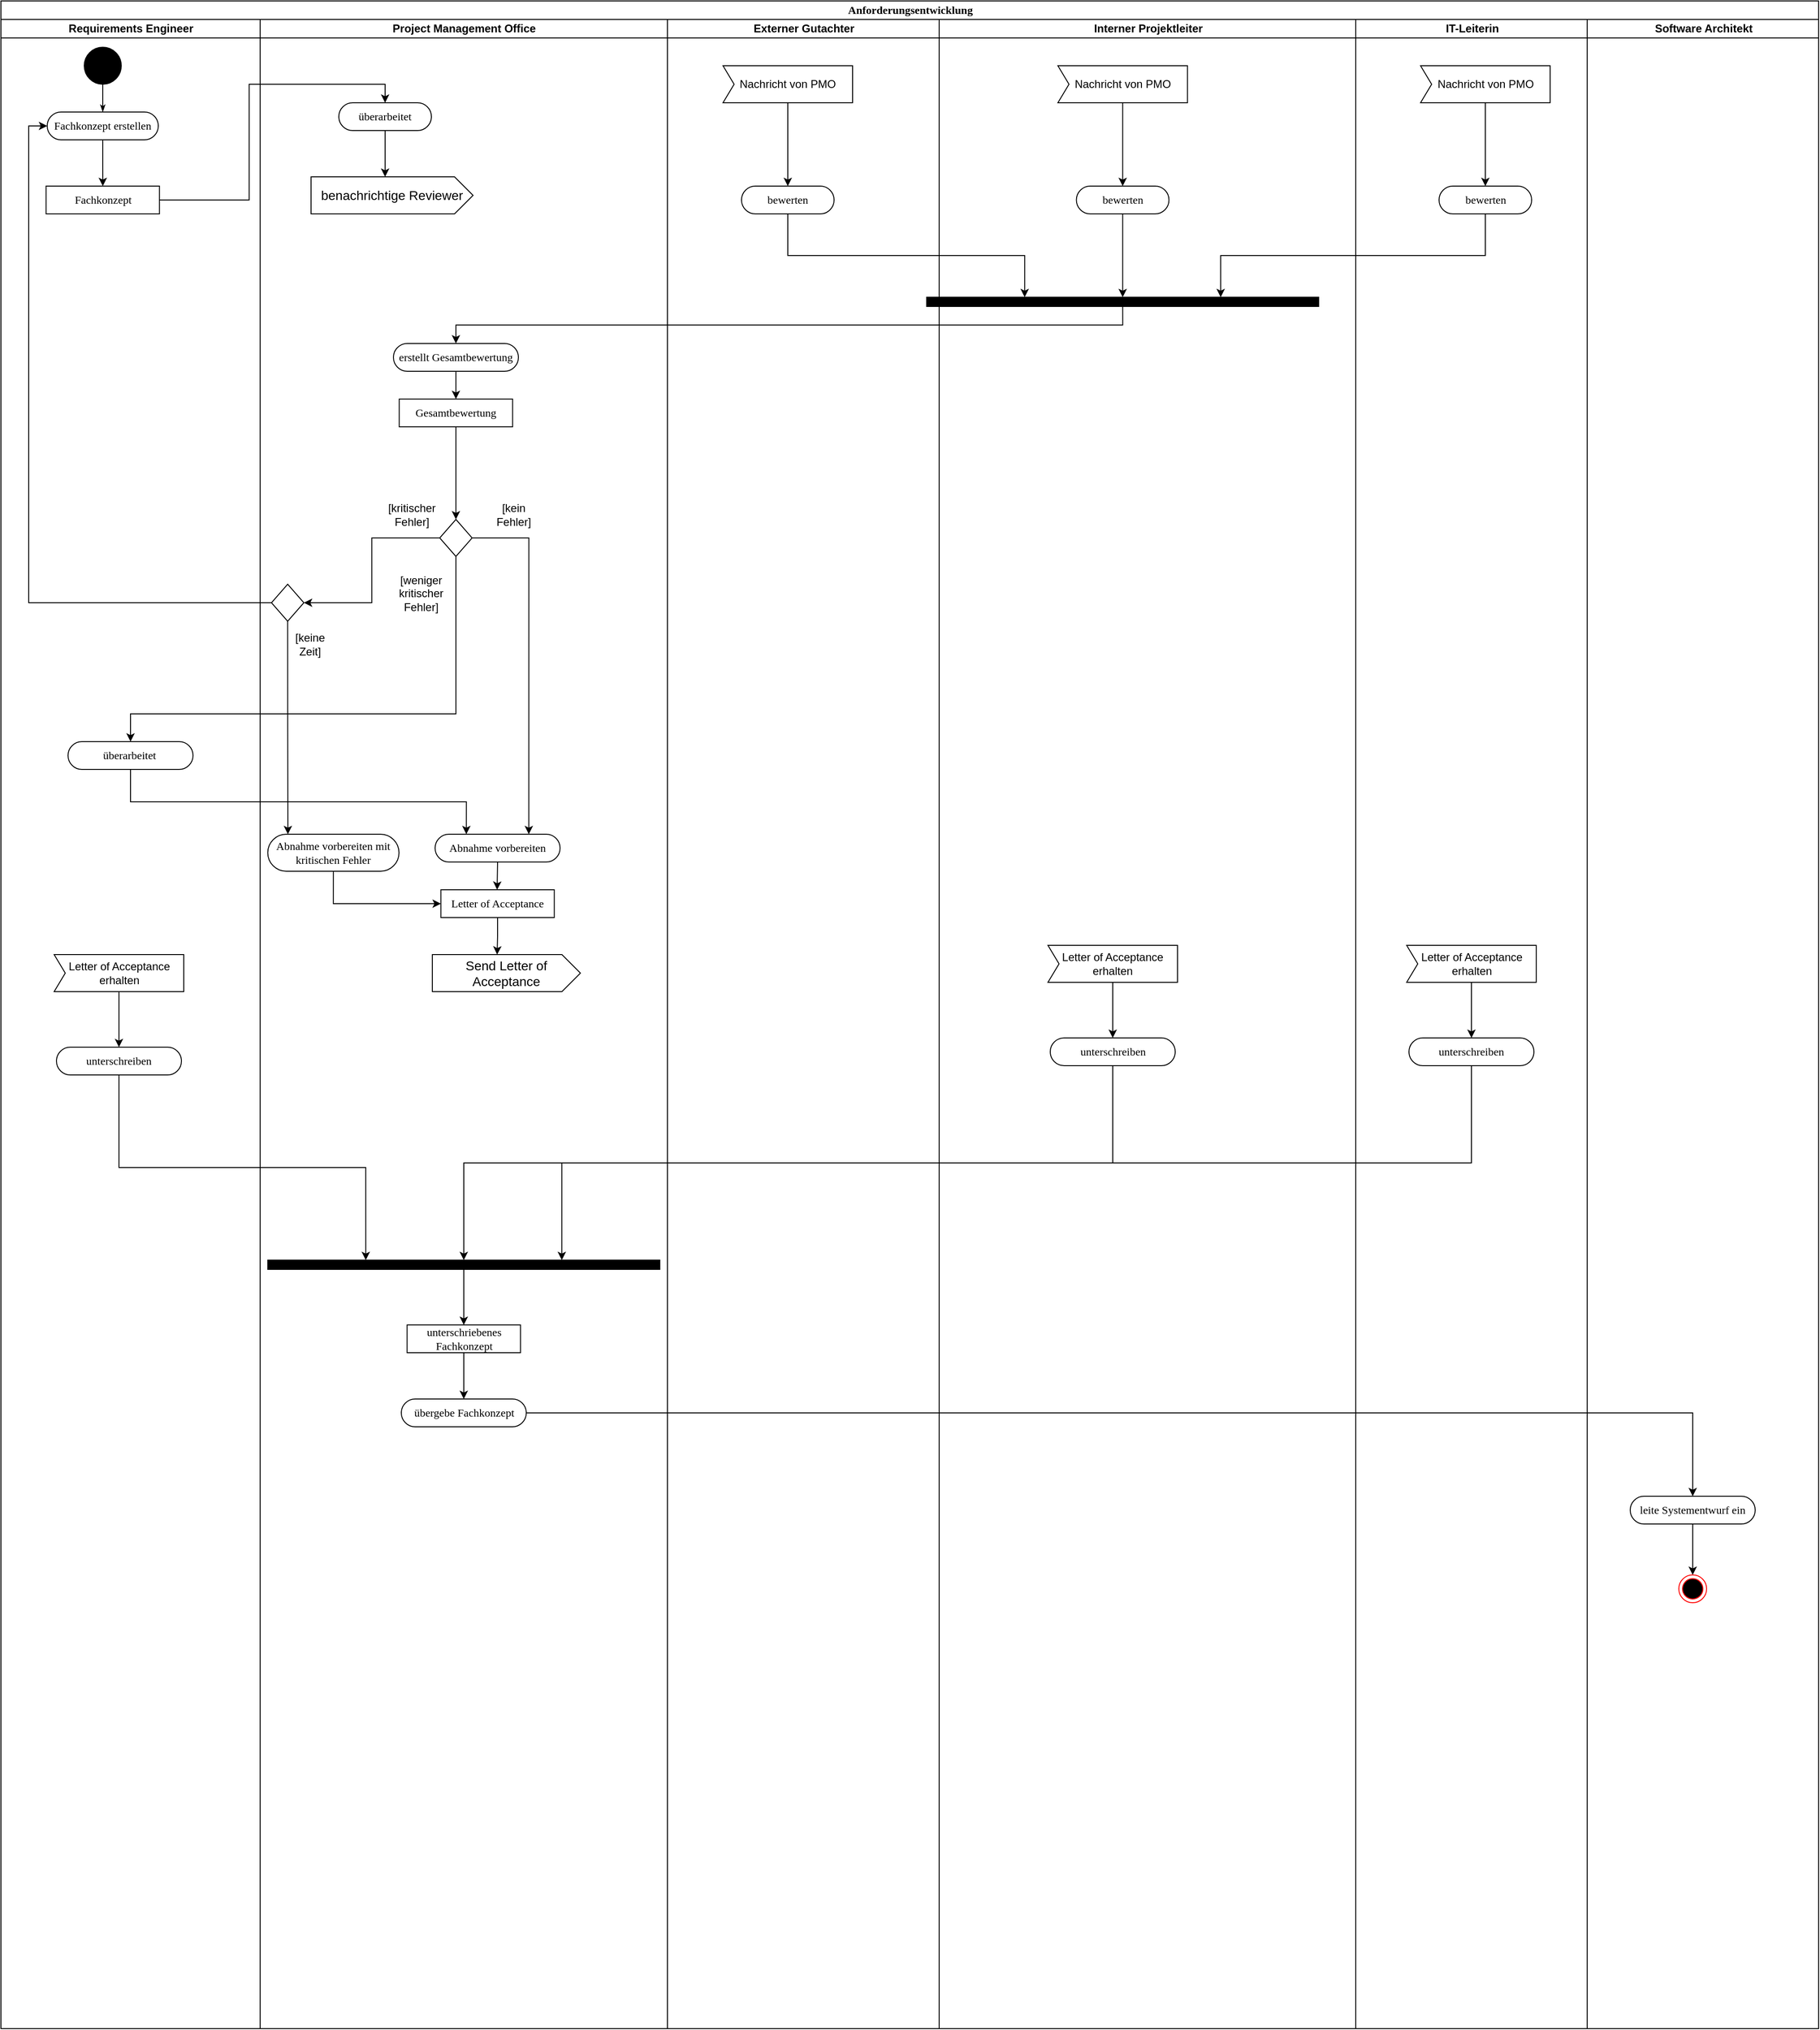 <mxfile version="24.2.7" type="github">
  <diagram name="Page-1" id="0783ab3e-0a74-02c8-0abd-f7b4e66b4bec">
    <mxGraphModel dx="1257" dy="586" grid="1" gridSize="10" guides="1" tooltips="1" connect="1" arrows="1" fold="1" page="1" pageScale="1" pageWidth="850" pageHeight="1100" background="none" math="0" shadow="0">
      <root>
        <mxCell id="0" />
        <mxCell id="1" parent="0" />
        <mxCell id="1c1d494c118603dd-1" value="Anforderungsentwicklung" style="swimlane;html=1;childLayout=stackLayout;startSize=20;rounded=0;shadow=0;comic=0;labelBackgroundColor=none;strokeWidth=1;fontFamily=Verdana;fontSize=12;align=center;" parent="1" vertex="1">
          <mxGeometry x="40" y="20" width="1963.5" height="2190" as="geometry" />
        </mxCell>
        <mxCell id="1c1d494c118603dd-2" value="Requirements Engineer" style="swimlane;html=1;startSize=20;" parent="1c1d494c118603dd-1" vertex="1">
          <mxGeometry y="20" width="280" height="2170" as="geometry" />
        </mxCell>
        <mxCell id="60571a20871a0731-4" value="" style="ellipse;whiteSpace=wrap;html=1;rounded=0;shadow=0;comic=0;labelBackgroundColor=none;strokeWidth=1;fillColor=#000000;fontFamily=Verdana;fontSize=12;align=center;" parent="1c1d494c118603dd-2" vertex="1">
          <mxGeometry x="90" y="30" width="40" height="40" as="geometry" />
        </mxCell>
        <mxCell id="pIcPM3kmBpWuhy6s9xmB-65" style="edgeStyle=orthogonalEdgeStyle;rounded=0;orthogonalLoop=1;jettySize=auto;html=1;exitX=0.5;exitY=1;exitDx=0;exitDy=0;" parent="1c1d494c118603dd-2" source="60571a20871a0731-8" target="pIcPM3kmBpWuhy6s9xmB-63" edge="1">
          <mxGeometry relative="1" as="geometry" />
        </mxCell>
        <mxCell id="60571a20871a0731-8" value="Fachkonzept erstellen" style="rounded=1;whiteSpace=wrap;html=1;shadow=0;comic=0;labelBackgroundColor=none;strokeWidth=1;fontFamily=Verdana;fontSize=12;align=center;arcSize=50;" parent="1c1d494c118603dd-2" vertex="1">
          <mxGeometry x="50" y="100" width="120" height="30" as="geometry" />
        </mxCell>
        <mxCell id="1c1d494c118603dd-27" style="edgeStyle=orthogonalEdgeStyle;rounded=0;html=1;labelBackgroundColor=none;startArrow=none;startFill=0;startSize=5;endArrow=classicThin;endFill=1;endSize=5;jettySize=auto;orthogonalLoop=1;strokeWidth=1;fontFamily=Verdana;fontSize=12" parent="1c1d494c118603dd-2" source="60571a20871a0731-4" target="60571a20871a0731-8" edge="1">
          <mxGeometry relative="1" as="geometry" />
        </mxCell>
        <mxCell id="pIcPM3kmBpWuhy6s9xmB-63" value="Fachkonzept" style="rounded=0;whiteSpace=wrap;html=1;shadow=0;comic=0;labelBackgroundColor=none;strokeWidth=1;fontFamily=Verdana;fontSize=12;align=center;arcSize=50;" parent="1c1d494c118603dd-2" vertex="1">
          <mxGeometry x="48.75" y="180" width="122.5" height="30" as="geometry" />
        </mxCell>
        <mxCell id="pIcPM3kmBpWuhy6s9xmB-117" value="überarbeitet&amp;nbsp;" style="rounded=1;whiteSpace=wrap;html=1;shadow=0;comic=0;labelBackgroundColor=none;strokeWidth=1;fontFamily=Verdana;fontSize=12;align=center;arcSize=50;" parent="1c1d494c118603dd-2" vertex="1">
          <mxGeometry x="72.5" y="780" width="135" height="30" as="geometry" />
        </mxCell>
        <mxCell id="pIcPM3kmBpWuhy6s9xmB-146" style="edgeStyle=orthogonalEdgeStyle;rounded=0;orthogonalLoop=1;jettySize=auto;html=1;exitX=0.5;exitY=0;exitDx=0;exitDy=0;exitPerimeter=0;entryX=0.5;entryY=0;entryDx=0;entryDy=0;" parent="1c1d494c118603dd-2" source="pIcPM3kmBpWuhy6s9xmB-147" target="pIcPM3kmBpWuhy6s9xmB-148" edge="1">
          <mxGeometry relative="1" as="geometry" />
        </mxCell>
        <mxCell id="pIcPM3kmBpWuhy6s9xmB-147" value="Letter of Acceptance erhalten" style="shape=mxgraph.sysml.accEvent;flipH=1;whiteSpace=wrap;align=center;html=1;direction=west;" parent="1c1d494c118603dd-2" vertex="1">
          <mxGeometry x="57.5" y="1010" width="140" height="40" as="geometry" />
        </mxCell>
        <mxCell id="pIcPM3kmBpWuhy6s9xmB-148" value="unterschreiben" style="rounded=1;whiteSpace=wrap;html=1;shadow=0;comic=0;labelBackgroundColor=none;strokeWidth=1;fontFamily=Verdana;fontSize=12;align=center;arcSize=50;" parent="1c1d494c118603dd-2" vertex="1">
          <mxGeometry x="60" y="1110" width="135" height="30" as="geometry" />
        </mxCell>
        <mxCell id="pIcPM3kmBpWuhy6s9xmB-67" style="edgeStyle=orthogonalEdgeStyle;rounded=0;orthogonalLoop=1;jettySize=auto;html=1;exitX=1;exitY=0.5;exitDx=0;exitDy=0;entryX=0.5;entryY=0;entryDx=0;entryDy=0;" parent="1c1d494c118603dd-1" source="pIcPM3kmBpWuhy6s9xmB-63" target="pIcPM3kmBpWuhy6s9xmB-66" edge="1">
          <mxGeometry relative="1" as="geometry" />
        </mxCell>
        <mxCell id="pIcPM3kmBpWuhy6s9xmB-99" style="edgeStyle=orthogonalEdgeStyle;rounded=0;orthogonalLoop=1;jettySize=auto;html=1;exitX=0.5;exitY=1;exitDx=0;exitDy=0;entryX=0.5;entryY=0;entryDx=0;entryDy=0;" parent="1c1d494c118603dd-1" source="pIcPM3kmBpWuhy6s9xmB-87" target="pIcPM3kmBpWuhy6s9xmB-94" edge="1">
          <mxGeometry relative="1" as="geometry" />
        </mxCell>
        <mxCell id="1c1d494c118603dd-3" value="Project Management Office" style="swimlane;html=1;startSize=20;" parent="1c1d494c118603dd-1" vertex="1">
          <mxGeometry x="280" y="20" width="440" height="2170" as="geometry" />
        </mxCell>
        <mxCell id="pIcPM3kmBpWuhy6s9xmB-70" style="edgeStyle=orthogonalEdgeStyle;rounded=0;orthogonalLoop=1;jettySize=auto;html=1;exitX=0.5;exitY=1;exitDx=0;exitDy=0;" parent="1c1d494c118603dd-3" source="pIcPM3kmBpWuhy6s9xmB-66" edge="1">
          <mxGeometry relative="1" as="geometry">
            <mxPoint x="135" y="170" as="targetPoint" />
          </mxGeometry>
        </mxCell>
        <mxCell id="pIcPM3kmBpWuhy6s9xmB-66" value="überarbeitet" style="rounded=1;whiteSpace=wrap;html=1;shadow=0;comic=0;labelBackgroundColor=none;strokeWidth=1;fontFamily=Verdana;fontSize=12;align=center;arcSize=50;" parent="1c1d494c118603dd-3" vertex="1">
          <mxGeometry x="85" y="90" width="100" height="30" as="geometry" />
        </mxCell>
        <mxCell id="pIcPM3kmBpWuhy6s9xmB-73" value="benachrichtige Reviewer" style="html=1;shape=mxgraph.infographic.ribbonSimple;notch1=0;notch2=20;align=center;verticalAlign=middle;fontSize=14;fontStyle=0;fillColor=#FFFFFF;whiteSpace=wrap;" parent="1c1d494c118603dd-3" vertex="1">
          <mxGeometry x="55" y="170" width="175" height="40" as="geometry" />
        </mxCell>
        <mxCell id="pIcPM3kmBpWuhy6s9xmB-154" style="edgeStyle=orthogonalEdgeStyle;rounded=0;orthogonalLoop=1;jettySize=auto;html=1;exitX=0.5;exitY=1;exitDx=0;exitDy=0;entryX=0.5;entryY=0;entryDx=0;entryDy=0;" parent="1c1d494c118603dd-3" source="pIcPM3kmBpWuhy6s9xmB-149" target="ZFWCdyX9ZIramkiiMKNh-4" edge="1">
          <mxGeometry relative="1" as="geometry">
            <mxPoint x="360" y="1390" as="targetPoint" />
          </mxGeometry>
        </mxCell>
        <mxCell id="pIcPM3kmBpWuhy6s9xmB-149" value="" style="whiteSpace=wrap;html=1;rounded=0;shadow=0;comic=0;labelBackgroundColor=none;strokeWidth=1;fillColor=#000000;fontFamily=Verdana;fontSize=12;align=center;rotation=0;" parent="1c1d494c118603dd-3" vertex="1">
          <mxGeometry x="8.25" y="1340" width="423.5" height="10" as="geometry" />
        </mxCell>
        <mxCell id="pIcPM3kmBpWuhy6s9xmB-153" value="übergebe Fachkonzept" style="rounded=1;whiteSpace=wrap;html=1;shadow=0;comic=0;labelBackgroundColor=none;strokeWidth=1;fontFamily=Verdana;fontSize=12;align=center;arcSize=50;" parent="1c1d494c118603dd-3" vertex="1">
          <mxGeometry x="152.5" y="1490" width="135" height="30" as="geometry" />
        </mxCell>
        <mxCell id="pIcPM3kmBpWuhy6s9xmB-100" style="edgeStyle=orthogonalEdgeStyle;rounded=0;orthogonalLoop=1;jettySize=auto;html=1;entryX=0.5;entryY=0;entryDx=0;entryDy=0;exitX=0.5;exitY=1;exitDx=0;exitDy=0;" parent="1c1d494c118603dd-3" source="ZFWCdyX9ZIramkiiMKNh-2" target="pIcPM3kmBpWuhy6s9xmB-102" edge="1">
          <mxGeometry relative="1" as="geometry">
            <mxPoint x="139" y="560" as="targetPoint" />
            <mxPoint x="350" y="480" as="sourcePoint" />
          </mxGeometry>
        </mxCell>
        <mxCell id="ZFWCdyX9ZIramkiiMKNh-3" style="edgeStyle=orthogonalEdgeStyle;rounded=0;orthogonalLoop=1;jettySize=auto;html=1;exitX=0.5;exitY=1;exitDx=0;exitDy=0;entryX=0.5;entryY=0;entryDx=0;entryDy=0;" edge="1" parent="1c1d494c118603dd-3" source="pIcPM3kmBpWuhy6s9xmB-94" target="ZFWCdyX9ZIramkiiMKNh-2">
          <mxGeometry relative="1" as="geometry" />
        </mxCell>
        <mxCell id="pIcPM3kmBpWuhy6s9xmB-94" value="erstellt Gesamtbewertung" style="rounded=1;whiteSpace=wrap;html=1;shadow=0;comic=0;labelBackgroundColor=none;strokeWidth=1;fontFamily=Verdana;fontSize=12;align=center;arcSize=50;" parent="1c1d494c118603dd-3" vertex="1">
          <mxGeometry x="144" y="350" width="135" height="30" as="geometry" />
        </mxCell>
        <mxCell id="pIcPM3kmBpWuhy6s9xmB-120" style="edgeStyle=orthogonalEdgeStyle;rounded=0;orthogonalLoop=1;jettySize=auto;html=1;exitX=1;exitY=0.5;exitDx=0;exitDy=0;entryX=0.75;entryY=0;entryDx=0;entryDy=0;" parent="1c1d494c118603dd-3" source="pIcPM3kmBpWuhy6s9xmB-102" target="pIcPM3kmBpWuhy6s9xmB-119" edge="1">
          <mxGeometry relative="1" as="geometry">
            <mxPoint x="254" y="560" as="sourcePoint" />
            <mxPoint x="276.5" y="870" as="targetPoint" />
          </mxGeometry>
        </mxCell>
        <mxCell id="pIcPM3kmBpWuhy6s9xmB-102" value="" style="rhombus;whiteSpace=wrap;html=1;" parent="1c1d494c118603dd-3" vertex="1">
          <mxGeometry x="194" y="540" width="35" height="40" as="geometry" />
        </mxCell>
        <mxCell id="pIcPM3kmBpWuhy6s9xmB-105" value="[kritischer Fehler]" style="text;html=1;align=center;verticalAlign=middle;whiteSpace=wrap;rounded=0;" parent="1c1d494c118603dd-3" vertex="1">
          <mxGeometry x="134" y="520" width="60" height="30" as="geometry" />
        </mxCell>
        <mxCell id="pIcPM3kmBpWuhy6s9xmB-106" value="[weniger&lt;div&gt;kritischer Fehler]&lt;/div&gt;" style="text;html=1;align=center;verticalAlign=middle;whiteSpace=wrap;rounded=0;" parent="1c1d494c118603dd-3" vertex="1">
          <mxGeometry x="144" y="605" width="60" height="30" as="geometry" />
        </mxCell>
        <mxCell id="pIcPM3kmBpWuhy6s9xmB-119" value="Abnahme vorbereiten" style="rounded=1;whiteSpace=wrap;html=1;shadow=0;comic=0;labelBackgroundColor=none;strokeWidth=1;fontFamily=Verdana;fontSize=12;align=center;arcSize=50;" parent="1c1d494c118603dd-3" vertex="1">
          <mxGeometry x="189" y="880" width="135" height="30" as="geometry" />
        </mxCell>
        <mxCell id="pIcPM3kmBpWuhy6s9xmB-121" value="[kein Fehler]" style="text;html=1;align=center;verticalAlign=middle;whiteSpace=wrap;rounded=0;" parent="1c1d494c118603dd-3" vertex="1">
          <mxGeometry x="244" y="520" width="60" height="30" as="geometry" />
        </mxCell>
        <mxCell id="pIcPM3kmBpWuhy6s9xmB-134" value="Send Letter of Acceptance" style="html=1;shape=mxgraph.infographic.ribbonSimple;notch1=0;notch2=20;align=center;verticalAlign=middle;fontSize=14;fontStyle=0;fillColor=#FFFFFF;whiteSpace=wrap;" parent="1c1d494c118603dd-3" vertex="1">
          <mxGeometry x="186" y="1010" width="160" height="40" as="geometry" />
        </mxCell>
        <mxCell id="pIcPM3kmBpWuhy6s9xmB-135" style="edgeStyle=orthogonalEdgeStyle;rounded=0;orthogonalLoop=1;jettySize=auto;html=1;exitX=0.5;exitY=1;exitDx=0;exitDy=0;" parent="1c1d494c118603dd-3" source="pIcPM3kmBpWuhy6s9xmB-119" edge="1">
          <mxGeometry relative="1" as="geometry">
            <mxPoint x="256" y="940" as="targetPoint" />
          </mxGeometry>
        </mxCell>
        <mxCell id="pIcPM3kmBpWuhy6s9xmB-125" value="" style="rhombus;whiteSpace=wrap;html=1;" parent="1c1d494c118603dd-3" vertex="1">
          <mxGeometry x="12.25" y="610" width="35" height="40" as="geometry" />
        </mxCell>
        <mxCell id="pIcPM3kmBpWuhy6s9xmB-131" style="edgeStyle=orthogonalEdgeStyle;rounded=0;orthogonalLoop=1;jettySize=auto;html=1;exitX=0;exitY=0.5;exitDx=0;exitDy=0;entryX=1;entryY=0.5;entryDx=0;entryDy=0;" parent="1c1d494c118603dd-3" source="pIcPM3kmBpWuhy6s9xmB-102" target="pIcPM3kmBpWuhy6s9xmB-125" edge="1">
          <mxGeometry relative="1" as="geometry" />
        </mxCell>
        <mxCell id="pIcPM3kmBpWuhy6s9xmB-132" style="edgeStyle=orthogonalEdgeStyle;rounded=0;orthogonalLoop=1;jettySize=auto;html=1;exitX=0.5;exitY=1;exitDx=0;exitDy=0;" parent="1c1d494c118603dd-3" source="pIcPM3kmBpWuhy6s9xmB-125" edge="1">
          <mxGeometry relative="1" as="geometry">
            <mxPoint x="30" y="880" as="targetPoint" />
          </mxGeometry>
        </mxCell>
        <mxCell id="pIcPM3kmBpWuhy6s9xmB-133" value="[keine Zeit]" style="text;html=1;align=center;verticalAlign=middle;whiteSpace=wrap;rounded=0;" parent="1c1d494c118603dd-3" vertex="1">
          <mxGeometry x="24" y="660" width="60" height="30" as="geometry" />
        </mxCell>
        <mxCell id="ZFWCdyX9ZIramkiiMKNh-2" value="Gesamtbewertung" style="rounded=0;whiteSpace=wrap;html=1;shadow=0;comic=0;labelBackgroundColor=none;strokeWidth=1;fontFamily=Verdana;fontSize=12;align=center;arcSize=50;" vertex="1" parent="1c1d494c118603dd-3">
          <mxGeometry x="150.25" y="410" width="122.5" height="30" as="geometry" />
        </mxCell>
        <mxCell id="ZFWCdyX9ZIramkiiMKNh-5" style="edgeStyle=orthogonalEdgeStyle;rounded=0;orthogonalLoop=1;jettySize=auto;html=1;exitX=0.5;exitY=1;exitDx=0;exitDy=0;" edge="1" parent="1c1d494c118603dd-3" source="ZFWCdyX9ZIramkiiMKNh-4">
          <mxGeometry relative="1" as="geometry">
            <mxPoint x="220" y="1430" as="targetPoint" />
          </mxGeometry>
        </mxCell>
        <mxCell id="ZFWCdyX9ZIramkiiMKNh-6" style="edgeStyle=orthogonalEdgeStyle;rounded=0;orthogonalLoop=1;jettySize=auto;html=1;exitX=0.5;exitY=1;exitDx=0;exitDy=0;entryX=0.5;entryY=0;entryDx=0;entryDy=0;" edge="1" parent="1c1d494c118603dd-3" source="ZFWCdyX9ZIramkiiMKNh-4" target="pIcPM3kmBpWuhy6s9xmB-153">
          <mxGeometry relative="1" as="geometry" />
        </mxCell>
        <mxCell id="ZFWCdyX9ZIramkiiMKNh-4" value="unterschriebenes Fachkonzept" style="rounded=0;whiteSpace=wrap;html=1;shadow=0;comic=0;labelBackgroundColor=none;strokeWidth=1;fontFamily=Verdana;fontSize=12;align=center;arcSize=50;" vertex="1" parent="1c1d494c118603dd-3">
          <mxGeometry x="158.75" y="1410" width="122.5" height="30" as="geometry" />
        </mxCell>
        <mxCell id="ZFWCdyX9ZIramkiiMKNh-7" value="Letter of Acceptance" style="rounded=0;whiteSpace=wrap;html=1;shadow=0;comic=0;labelBackgroundColor=none;strokeWidth=1;fontFamily=Verdana;fontSize=12;align=center;arcSize=50;" vertex="1" parent="1c1d494c118603dd-3">
          <mxGeometry x="195.25" y="940" width="122.5" height="30" as="geometry" />
        </mxCell>
        <mxCell id="ZFWCdyX9ZIramkiiMKNh-8" style="edgeStyle=orthogonalEdgeStyle;rounded=0;orthogonalLoop=1;jettySize=auto;html=1;exitX=0.5;exitY=1;exitDx=0;exitDy=0;entryX=0;entryY=0;entryDx=70;entryDy=0;entryPerimeter=0;" edge="1" parent="1c1d494c118603dd-3" source="ZFWCdyX9ZIramkiiMKNh-7" target="pIcPM3kmBpWuhy6s9xmB-134">
          <mxGeometry relative="1" as="geometry" />
        </mxCell>
        <mxCell id="ZFWCdyX9ZIramkiiMKNh-10" style="edgeStyle=orthogonalEdgeStyle;rounded=0;orthogonalLoop=1;jettySize=auto;html=1;exitX=0.5;exitY=1;exitDx=0;exitDy=0;entryX=0;entryY=0.5;entryDx=0;entryDy=0;" edge="1" parent="1c1d494c118603dd-3" source="ZFWCdyX9ZIramkiiMKNh-9" target="ZFWCdyX9ZIramkiiMKNh-7">
          <mxGeometry relative="1" as="geometry" />
        </mxCell>
        <mxCell id="ZFWCdyX9ZIramkiiMKNh-9" value="Abnahme vorbereiten mit kritischen Fehler" style="rounded=1;whiteSpace=wrap;html=1;shadow=0;comic=0;labelBackgroundColor=none;strokeWidth=1;fontFamily=Verdana;fontSize=12;align=center;arcSize=50;" vertex="1" parent="1c1d494c118603dd-3">
          <mxGeometry x="8.25" y="880" width="141.75" height="40" as="geometry" />
        </mxCell>
        <mxCell id="pIcPM3kmBpWuhy6s9xmB-33" value="Externer Gutachter" style="swimlane;html=1;startSize=20;" parent="1c1d494c118603dd-1" vertex="1">
          <mxGeometry x="720" y="20" width="293.5" height="2170" as="geometry" />
        </mxCell>
        <mxCell id="pIcPM3kmBpWuhy6s9xmB-81" style="edgeStyle=orthogonalEdgeStyle;rounded=0;orthogonalLoop=1;jettySize=auto;html=1;exitX=0.5;exitY=0;exitDx=0;exitDy=0;exitPerimeter=0;entryX=0.5;entryY=0;entryDx=0;entryDy=0;" parent="pIcPM3kmBpWuhy6s9xmB-33" source="pIcPM3kmBpWuhy6s9xmB-82" target="pIcPM3kmBpWuhy6s9xmB-83" edge="1">
          <mxGeometry relative="1" as="geometry" />
        </mxCell>
        <mxCell id="pIcPM3kmBpWuhy6s9xmB-82" value="Nachricht von PMO" style="shape=mxgraph.sysml.accEvent;flipH=1;whiteSpace=wrap;align=center;html=1;direction=west;" parent="pIcPM3kmBpWuhy6s9xmB-33" vertex="1">
          <mxGeometry x="60" y="50" width="140" height="40" as="geometry" />
        </mxCell>
        <mxCell id="pIcPM3kmBpWuhy6s9xmB-83" value="bewerten" style="rounded=1;whiteSpace=wrap;html=1;shadow=0;comic=0;labelBackgroundColor=none;strokeWidth=1;fontFamily=Verdana;fontSize=12;align=center;arcSize=50;" parent="pIcPM3kmBpWuhy6s9xmB-33" vertex="1">
          <mxGeometry x="80" y="180" width="100" height="30" as="geometry" />
        </mxCell>
        <mxCell id="1c1d494c118603dd-4" value="Interner Projektleiter" style="swimlane;html=1;startSize=20;" parent="1c1d494c118603dd-1" vertex="1">
          <mxGeometry x="1013.5" y="20" width="450" height="2170" as="geometry" />
        </mxCell>
        <mxCell id="pIcPM3kmBpWuhy6s9xmB-80" style="edgeStyle=orthogonalEdgeStyle;rounded=0;orthogonalLoop=1;jettySize=auto;html=1;exitX=0.5;exitY=0;exitDx=0;exitDy=0;exitPerimeter=0;entryX=0.5;entryY=0;entryDx=0;entryDy=0;" parent="1c1d494c118603dd-4" source="pIcPM3kmBpWuhy6s9xmB-72" target="pIcPM3kmBpWuhy6s9xmB-79" edge="1">
          <mxGeometry relative="1" as="geometry" />
        </mxCell>
        <mxCell id="pIcPM3kmBpWuhy6s9xmB-72" value="Nachricht von PMO" style="shape=mxgraph.sysml.accEvent;flipH=1;whiteSpace=wrap;align=center;html=1;direction=west;" parent="1c1d494c118603dd-4" vertex="1">
          <mxGeometry x="128.25" y="50" width="140" height="40" as="geometry" />
        </mxCell>
        <mxCell id="pIcPM3kmBpWuhy6s9xmB-79" value="bewerten" style="rounded=1;whiteSpace=wrap;html=1;shadow=0;comic=0;labelBackgroundColor=none;strokeWidth=1;fontFamily=Verdana;fontSize=12;align=center;arcSize=50;" parent="1c1d494c118603dd-4" vertex="1">
          <mxGeometry x="148.25" y="180" width="100" height="30" as="geometry" />
        </mxCell>
        <mxCell id="pIcPM3kmBpWuhy6s9xmB-87" value="" style="whiteSpace=wrap;html=1;rounded=0;shadow=0;comic=0;labelBackgroundColor=none;strokeWidth=1;fillColor=#000000;fontFamily=Verdana;fontSize=12;align=center;rotation=0;" parent="1c1d494c118603dd-4" vertex="1">
          <mxGeometry x="-13.5" y="300" width="423.5" height="10" as="geometry" />
        </mxCell>
        <mxCell id="pIcPM3kmBpWuhy6s9xmB-88" style="edgeStyle=orthogonalEdgeStyle;rounded=0;orthogonalLoop=1;jettySize=auto;html=1;exitX=0.5;exitY=1;exitDx=0;exitDy=0;entryX=0.5;entryY=0;entryDx=0;entryDy=0;" parent="1c1d494c118603dd-4" source="pIcPM3kmBpWuhy6s9xmB-79" target="pIcPM3kmBpWuhy6s9xmB-87" edge="1">
          <mxGeometry relative="1" as="geometry" />
        </mxCell>
        <mxCell id="pIcPM3kmBpWuhy6s9xmB-138" style="edgeStyle=orthogonalEdgeStyle;rounded=0;orthogonalLoop=1;jettySize=auto;html=1;exitX=0.5;exitY=0;exitDx=0;exitDy=0;exitPerimeter=0;entryX=0.5;entryY=0;entryDx=0;entryDy=0;" parent="1c1d494c118603dd-4" source="pIcPM3kmBpWuhy6s9xmB-136" target="pIcPM3kmBpWuhy6s9xmB-137" edge="1">
          <mxGeometry relative="1" as="geometry" />
        </mxCell>
        <mxCell id="pIcPM3kmBpWuhy6s9xmB-136" value="Letter of Acceptance erhalten" style="shape=mxgraph.sysml.accEvent;flipH=1;whiteSpace=wrap;align=center;html=1;direction=west;" parent="1c1d494c118603dd-4" vertex="1">
          <mxGeometry x="117.5" y="1000" width="140" height="40" as="geometry" />
        </mxCell>
        <mxCell id="pIcPM3kmBpWuhy6s9xmB-137" value="unterschreiben" style="rounded=1;whiteSpace=wrap;html=1;shadow=0;comic=0;labelBackgroundColor=none;strokeWidth=1;fontFamily=Verdana;fontSize=12;align=center;arcSize=50;" parent="1c1d494c118603dd-4" vertex="1">
          <mxGeometry x="120" y="1100" width="135" height="30" as="geometry" />
        </mxCell>
        <mxCell id="pIcPM3kmBpWuhy6s9xmB-74" value="IT-Leiterin" style="swimlane;html=1;startSize=20;" parent="1c1d494c118603dd-1" vertex="1">
          <mxGeometry x="1463.5" y="20" width="250" height="2170" as="geometry" />
        </mxCell>
        <mxCell id="pIcPM3kmBpWuhy6s9xmB-84" style="edgeStyle=orthogonalEdgeStyle;rounded=0;orthogonalLoop=1;jettySize=auto;html=1;exitX=0.5;exitY=0;exitDx=0;exitDy=0;exitPerimeter=0;entryX=0.5;entryY=0;entryDx=0;entryDy=0;" parent="pIcPM3kmBpWuhy6s9xmB-74" source="pIcPM3kmBpWuhy6s9xmB-85" target="pIcPM3kmBpWuhy6s9xmB-86" edge="1">
          <mxGeometry relative="1" as="geometry" />
        </mxCell>
        <mxCell id="pIcPM3kmBpWuhy6s9xmB-85" value="Nachricht von PMO" style="shape=mxgraph.sysml.accEvent;flipH=1;whiteSpace=wrap;align=center;html=1;direction=west;" parent="pIcPM3kmBpWuhy6s9xmB-74" vertex="1">
          <mxGeometry x="70" y="50" width="140" height="40" as="geometry" />
        </mxCell>
        <mxCell id="pIcPM3kmBpWuhy6s9xmB-86" value="bewerten" style="rounded=1;whiteSpace=wrap;html=1;shadow=0;comic=0;labelBackgroundColor=none;strokeWidth=1;fontFamily=Verdana;fontSize=12;align=center;arcSize=50;" parent="pIcPM3kmBpWuhy6s9xmB-74" vertex="1">
          <mxGeometry x="90" y="180" width="100" height="30" as="geometry" />
        </mxCell>
        <mxCell id="pIcPM3kmBpWuhy6s9xmB-143" style="edgeStyle=orthogonalEdgeStyle;rounded=0;orthogonalLoop=1;jettySize=auto;html=1;exitX=0.5;exitY=0;exitDx=0;exitDy=0;exitPerimeter=0;entryX=0.5;entryY=0;entryDx=0;entryDy=0;" parent="pIcPM3kmBpWuhy6s9xmB-74" source="pIcPM3kmBpWuhy6s9xmB-144" target="pIcPM3kmBpWuhy6s9xmB-145" edge="1">
          <mxGeometry relative="1" as="geometry" />
        </mxCell>
        <mxCell id="pIcPM3kmBpWuhy6s9xmB-144" value="Letter of Acceptance erhalten" style="shape=mxgraph.sysml.accEvent;flipH=1;whiteSpace=wrap;align=center;html=1;direction=west;" parent="pIcPM3kmBpWuhy6s9xmB-74" vertex="1">
          <mxGeometry x="55" y="1000" width="140" height="40" as="geometry" />
        </mxCell>
        <mxCell id="pIcPM3kmBpWuhy6s9xmB-145" value="unterschreiben" style="rounded=1;whiteSpace=wrap;html=1;shadow=0;comic=0;labelBackgroundColor=none;strokeWidth=1;fontFamily=Verdana;fontSize=12;align=center;arcSize=50;" parent="pIcPM3kmBpWuhy6s9xmB-74" vertex="1">
          <mxGeometry x="57.5" y="1100" width="135" height="30" as="geometry" />
        </mxCell>
        <mxCell id="pIcPM3kmBpWuhy6s9xmB-89" style="edgeStyle=orthogonalEdgeStyle;rounded=0;orthogonalLoop=1;jettySize=auto;html=1;exitX=0.5;exitY=1;exitDx=0;exitDy=0;entryX=0.25;entryY=0;entryDx=0;entryDy=0;" parent="1c1d494c118603dd-1" source="pIcPM3kmBpWuhy6s9xmB-83" target="pIcPM3kmBpWuhy6s9xmB-87" edge="1">
          <mxGeometry relative="1" as="geometry">
            <mxPoint x="1040" y="200" as="targetPoint" />
          </mxGeometry>
        </mxCell>
        <mxCell id="pIcPM3kmBpWuhy6s9xmB-90" style="edgeStyle=orthogonalEdgeStyle;rounded=0;orthogonalLoop=1;jettySize=auto;html=1;exitX=0.5;exitY=1;exitDx=0;exitDy=0;entryX=0.75;entryY=0;entryDx=0;entryDy=0;" parent="1c1d494c118603dd-1" source="pIcPM3kmBpWuhy6s9xmB-86" target="pIcPM3kmBpWuhy6s9xmB-87" edge="1">
          <mxGeometry relative="1" as="geometry">
            <mxPoint x="1460" y="320.0" as="targetPoint" />
          </mxGeometry>
        </mxCell>
        <mxCell id="pIcPM3kmBpWuhy6s9xmB-150" style="edgeStyle=orthogonalEdgeStyle;rounded=0;orthogonalLoop=1;jettySize=auto;html=1;exitX=0.5;exitY=1;exitDx=0;exitDy=0;entryX=0.25;entryY=0;entryDx=0;entryDy=0;" parent="1c1d494c118603dd-1" source="pIcPM3kmBpWuhy6s9xmB-148" target="pIcPM3kmBpWuhy6s9xmB-149" edge="1">
          <mxGeometry relative="1" as="geometry" />
        </mxCell>
        <mxCell id="pIcPM3kmBpWuhy6s9xmB-151" style="edgeStyle=orthogonalEdgeStyle;rounded=0;orthogonalLoop=1;jettySize=auto;html=1;exitX=0.5;exitY=1;exitDx=0;exitDy=0;entryX=0.5;entryY=0;entryDx=0;entryDy=0;" parent="1c1d494c118603dd-1" source="pIcPM3kmBpWuhy6s9xmB-137" target="pIcPM3kmBpWuhy6s9xmB-149" edge="1">
          <mxGeometry relative="1" as="geometry" />
        </mxCell>
        <mxCell id="pIcPM3kmBpWuhy6s9xmB-152" style="edgeStyle=orthogonalEdgeStyle;rounded=0;orthogonalLoop=1;jettySize=auto;html=1;exitX=0.5;exitY=1;exitDx=0;exitDy=0;entryX=0.75;entryY=0;entryDx=0;entryDy=0;" parent="1c1d494c118603dd-1" source="pIcPM3kmBpWuhy6s9xmB-145" target="pIcPM3kmBpWuhy6s9xmB-149" edge="1">
          <mxGeometry relative="1" as="geometry" />
        </mxCell>
        <mxCell id="pIcPM3kmBpWuhy6s9xmB-139" value="Software Architekt" style="swimlane;html=1;startSize=20;" parent="1c1d494c118603dd-1" vertex="1">
          <mxGeometry x="1713.5" y="20" width="250" height="2170" as="geometry" />
        </mxCell>
        <mxCell id="pIcPM3kmBpWuhy6s9xmB-163" style="edgeStyle=orthogonalEdgeStyle;rounded=0;orthogonalLoop=1;jettySize=auto;html=1;exitX=0.5;exitY=1;exitDx=0;exitDy=0;entryX=0.5;entryY=0;entryDx=0;entryDy=0;" parent="pIcPM3kmBpWuhy6s9xmB-139" source="pIcPM3kmBpWuhy6s9xmB-159" target="pIcPM3kmBpWuhy6s9xmB-162" edge="1">
          <mxGeometry relative="1" as="geometry" />
        </mxCell>
        <mxCell id="pIcPM3kmBpWuhy6s9xmB-159" value="leite Systementwurf ein" style="rounded=1;whiteSpace=wrap;html=1;shadow=0;comic=0;labelBackgroundColor=none;strokeWidth=1;fontFamily=Verdana;fontSize=12;align=center;arcSize=50;" parent="pIcPM3kmBpWuhy6s9xmB-139" vertex="1">
          <mxGeometry x="46.5" y="1595" width="135" height="30" as="geometry" />
        </mxCell>
        <mxCell id="pIcPM3kmBpWuhy6s9xmB-162" value="" style="ellipse;html=1;shape=endState;fillColor=#000000;strokeColor=#ff0000;" parent="pIcPM3kmBpWuhy6s9xmB-139" vertex="1">
          <mxGeometry x="99" y="1680" width="30" height="30" as="geometry" />
        </mxCell>
        <mxCell id="pIcPM3kmBpWuhy6s9xmB-156" style="edgeStyle=orthogonalEdgeStyle;rounded=0;orthogonalLoop=1;jettySize=auto;html=1;exitX=1;exitY=0.5;exitDx=0;exitDy=0;entryX=0.5;entryY=0;entryDx=0;entryDy=0;" parent="1c1d494c118603dd-1" source="pIcPM3kmBpWuhy6s9xmB-153" target="pIcPM3kmBpWuhy6s9xmB-159" edge="1">
          <mxGeometry relative="1" as="geometry">
            <mxPoint x="1810" y="1475" as="targetPoint" />
          </mxGeometry>
        </mxCell>
        <mxCell id="pIcPM3kmBpWuhy6s9xmB-107" style="edgeStyle=orthogonalEdgeStyle;rounded=0;orthogonalLoop=1;jettySize=auto;html=1;entryX=0;entryY=0.5;entryDx=0;entryDy=0;exitX=0;exitY=0.5;exitDx=0;exitDy=0;" parent="1c1d494c118603dd-1" source="pIcPM3kmBpWuhy6s9xmB-125" target="60571a20871a0731-8" edge="1">
          <mxGeometry relative="1" as="geometry">
            <mxPoint x="290" y="470" as="sourcePoint" />
          </mxGeometry>
        </mxCell>
        <mxCell id="pIcPM3kmBpWuhy6s9xmB-118" style="edgeStyle=orthogonalEdgeStyle;rounded=0;orthogonalLoop=1;jettySize=auto;html=1;exitX=0.5;exitY=1;exitDx=0;exitDy=0;entryX=0.5;entryY=0;entryDx=0;entryDy=0;" parent="1c1d494c118603dd-1" source="pIcPM3kmBpWuhy6s9xmB-102" target="pIcPM3kmBpWuhy6s9xmB-117" edge="1">
          <mxGeometry relative="1" as="geometry">
            <Array as="points">
              <mxPoint x="492" y="770" />
              <mxPoint x="140" y="770" />
            </Array>
            <mxPoint x="144" y="820" as="targetPoint" />
          </mxGeometry>
        </mxCell>
        <mxCell id="pIcPM3kmBpWuhy6s9xmB-123" style="edgeStyle=orthogonalEdgeStyle;rounded=0;orthogonalLoop=1;jettySize=auto;html=1;entryX=0.25;entryY=0;entryDx=0;entryDy=0;exitX=0.5;exitY=1;exitDx=0;exitDy=0;" parent="1c1d494c118603dd-1" source="pIcPM3kmBpWuhy6s9xmB-117" target="pIcPM3kmBpWuhy6s9xmB-119" edge="1">
          <mxGeometry relative="1" as="geometry">
            <mxPoint x="100" y="880" as="sourcePoint" />
          </mxGeometry>
        </mxCell>
      </root>
    </mxGraphModel>
  </diagram>
</mxfile>
